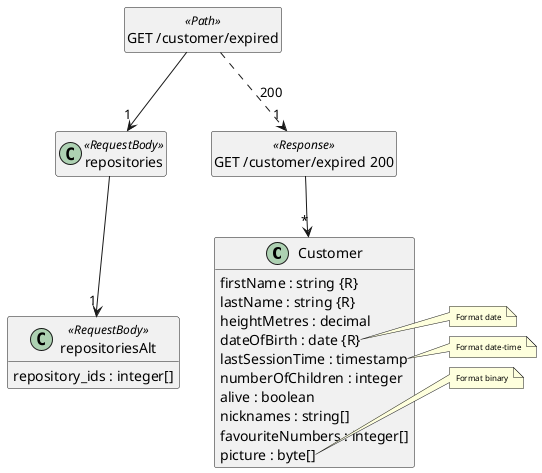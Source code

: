 @startuml
hide <<Path>> circle
hide <<Response>> circle
hide <<Parameter>> circle
hide empty methods
hide empty fields
set namespaceSeparator none

class "Customer" as Customer {
  {field} firstName : string {R}
  {field} lastName : string {R}
  {field} heightMetres : decimal
  {field} dateOfBirth : date {R}
  {field} lastSessionTime : timestamp
  {field} numberOfChildren : integer
  {field} alive : boolean
  {field} nicknames : string[]
  {field} favouriteNumbers : integer[]
  {field} picture : byte[]
}
note right of Customer::"dateOfBirth"
	<size:8>Format date</size>
end note
note right of Customer::"lastSessionTime"
	<size:8>Format date-time</size>
end note
note right of Customer::"picture"
	<size:8>Format binary</size>
end note

class "repositories" as repositories <<RequestBody>> {
}

class "repositoriesAlt" as repositoriesAlt <<RequestBody>> {
  {field} repository_ids : integer[]
}

class "GET /customer/expired" as GET_/customer/expired <<Path>> {
}

class "GET /customer/expired 200" as GET_/customer/expired_200 <<Response>> {
}

"repositories" --> "1" "repositoriesAlt"

"GET_/customer/expired_200" --> "*" "Customer"

"GET_/customer/expired" ..> "1" "GET_/customer/expired_200"  :  "200"

"GET_/customer/expired" --> "1" "repositories"

@enduml